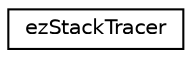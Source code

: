 digraph "Graphical Class Hierarchy"
{
 // LATEX_PDF_SIZE
  edge [fontname="Helvetica",fontsize="10",labelfontname="Helvetica",labelfontsize="10"];
  node [fontname="Helvetica",fontsize="10",shape=record];
  rankdir="LR";
  Node0 [label="ezStackTracer",height=0.2,width=0.4,color="black", fillcolor="white", style="filled",URL="$d3/d42/classez_stack_tracer.htm",tooltip="Helper class to capture the current stack and print a captured stack."];
}
